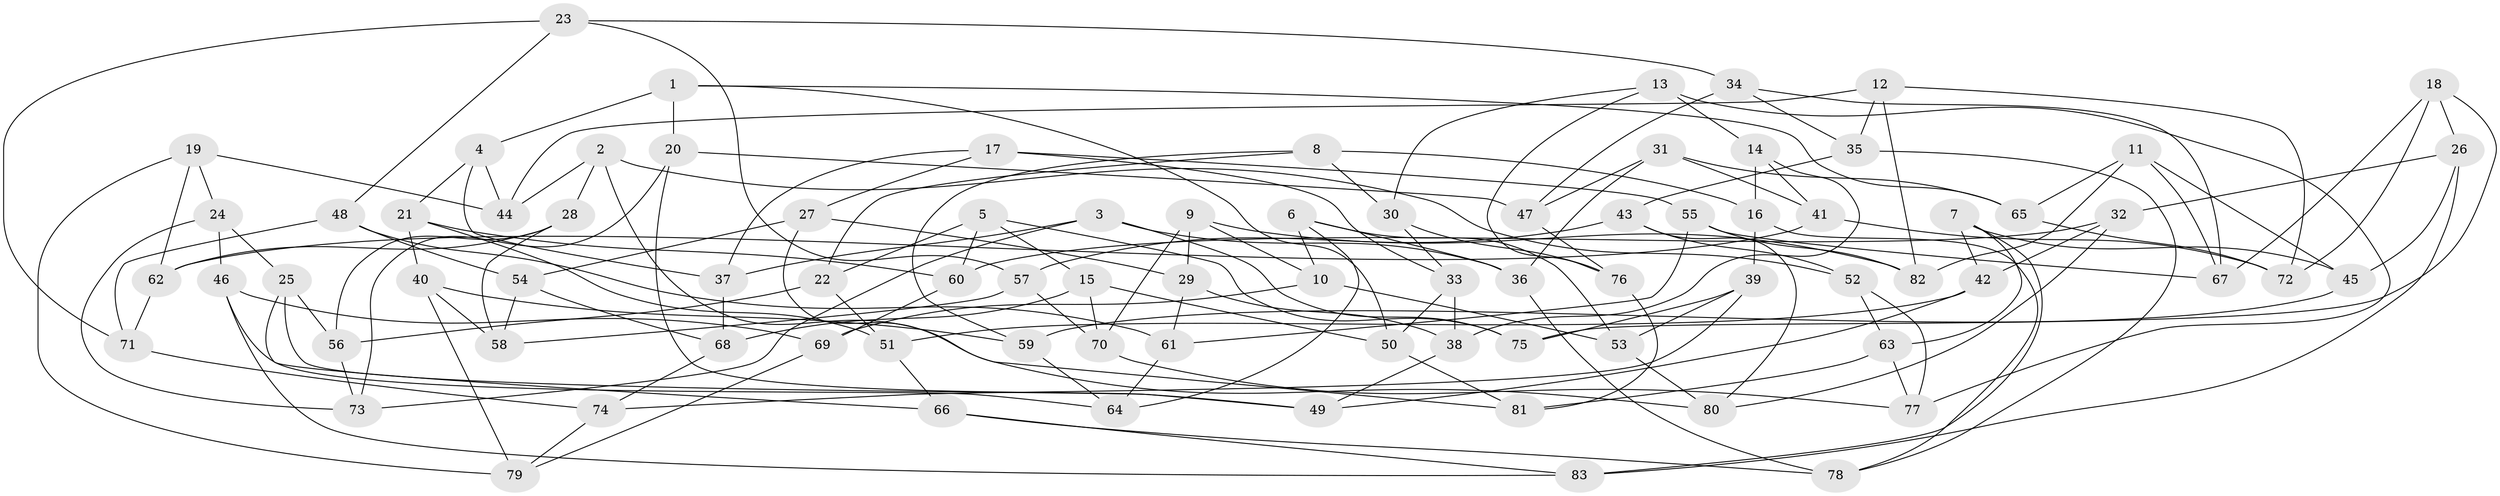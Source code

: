 // coarse degree distribution, {7: 0.12, 8: 0.16, 5: 0.12, 12: 0.08, 6: 0.16, 9: 0.16, 11: 0.04, 4: 0.12, 3: 0.04}
// Generated by graph-tools (version 1.1) at 2025/53/03/04/25 22:53:53]
// undirected, 83 vertices, 166 edges
graph export_dot {
  node [color=gray90,style=filled];
  1;
  2;
  3;
  4;
  5;
  6;
  7;
  8;
  9;
  10;
  11;
  12;
  13;
  14;
  15;
  16;
  17;
  18;
  19;
  20;
  21;
  22;
  23;
  24;
  25;
  26;
  27;
  28;
  29;
  30;
  31;
  32;
  33;
  34;
  35;
  36;
  37;
  38;
  39;
  40;
  41;
  42;
  43;
  44;
  45;
  46;
  47;
  48;
  49;
  50;
  51;
  52;
  53;
  54;
  55;
  56;
  57;
  58;
  59;
  60;
  61;
  62;
  63;
  64;
  65;
  66;
  67;
  68;
  69;
  70;
  71;
  72;
  73;
  74;
  75;
  76;
  77;
  78;
  79;
  80;
  81;
  82;
  83;
  1 -- 20;
  1 -- 50;
  1 -- 4;
  1 -- 65;
  2 -- 52;
  2 -- 28;
  2 -- 80;
  2 -- 44;
  3 -- 73;
  3 -- 75;
  3 -- 36;
  3 -- 37;
  4 -- 44;
  4 -- 37;
  4 -- 21;
  5 -- 15;
  5 -- 60;
  5 -- 75;
  5 -- 22;
  6 -- 10;
  6 -- 53;
  6 -- 64;
  6 -- 36;
  7 -- 63;
  7 -- 42;
  7 -- 45;
  7 -- 83;
  8 -- 16;
  8 -- 22;
  8 -- 30;
  8 -- 59;
  9 -- 29;
  9 -- 10;
  9 -- 82;
  9 -- 70;
  10 -- 69;
  10 -- 53;
  11 -- 82;
  11 -- 45;
  11 -- 65;
  11 -- 67;
  12 -- 35;
  12 -- 82;
  12 -- 44;
  12 -- 72;
  13 -- 76;
  13 -- 77;
  13 -- 30;
  13 -- 14;
  14 -- 16;
  14 -- 38;
  14 -- 41;
  15 -- 68;
  15 -- 70;
  15 -- 50;
  16 -- 39;
  16 -- 78;
  17 -- 27;
  17 -- 55;
  17 -- 37;
  17 -- 33;
  18 -- 26;
  18 -- 72;
  18 -- 75;
  18 -- 67;
  19 -- 24;
  19 -- 44;
  19 -- 79;
  19 -- 62;
  20 -- 47;
  20 -- 73;
  20 -- 49;
  21 -- 51;
  21 -- 60;
  21 -- 40;
  22 -- 51;
  22 -- 56;
  23 -- 57;
  23 -- 34;
  23 -- 48;
  23 -- 71;
  24 -- 73;
  24 -- 46;
  24 -- 25;
  25 -- 56;
  25 -- 66;
  25 -- 49;
  26 -- 32;
  26 -- 45;
  26 -- 83;
  27 -- 54;
  27 -- 81;
  27 -- 29;
  28 -- 58;
  28 -- 56;
  28 -- 62;
  29 -- 61;
  29 -- 38;
  30 -- 33;
  30 -- 76;
  31 -- 41;
  31 -- 65;
  31 -- 36;
  31 -- 47;
  32 -- 80;
  32 -- 42;
  32 -- 60;
  33 -- 50;
  33 -- 38;
  34 -- 35;
  34 -- 47;
  34 -- 67;
  35 -- 43;
  35 -- 78;
  36 -- 78;
  37 -- 68;
  38 -- 49;
  39 -- 74;
  39 -- 53;
  39 -- 75;
  40 -- 58;
  40 -- 79;
  40 -- 59;
  41 -- 62;
  41 -- 72;
  42 -- 51;
  42 -- 49;
  43 -- 57;
  43 -- 80;
  43 -- 52;
  45 -- 59;
  46 -- 83;
  46 -- 69;
  46 -- 64;
  47 -- 76;
  48 -- 71;
  48 -- 54;
  48 -- 61;
  50 -- 81;
  51 -- 66;
  52 -- 77;
  52 -- 63;
  53 -- 80;
  54 -- 58;
  54 -- 68;
  55 -- 82;
  55 -- 61;
  55 -- 67;
  56 -- 73;
  57 -- 70;
  57 -- 58;
  59 -- 64;
  60 -- 69;
  61 -- 64;
  62 -- 71;
  63 -- 77;
  63 -- 81;
  65 -- 72;
  66 -- 78;
  66 -- 83;
  68 -- 74;
  69 -- 79;
  70 -- 77;
  71 -- 74;
  74 -- 79;
  76 -- 81;
}
